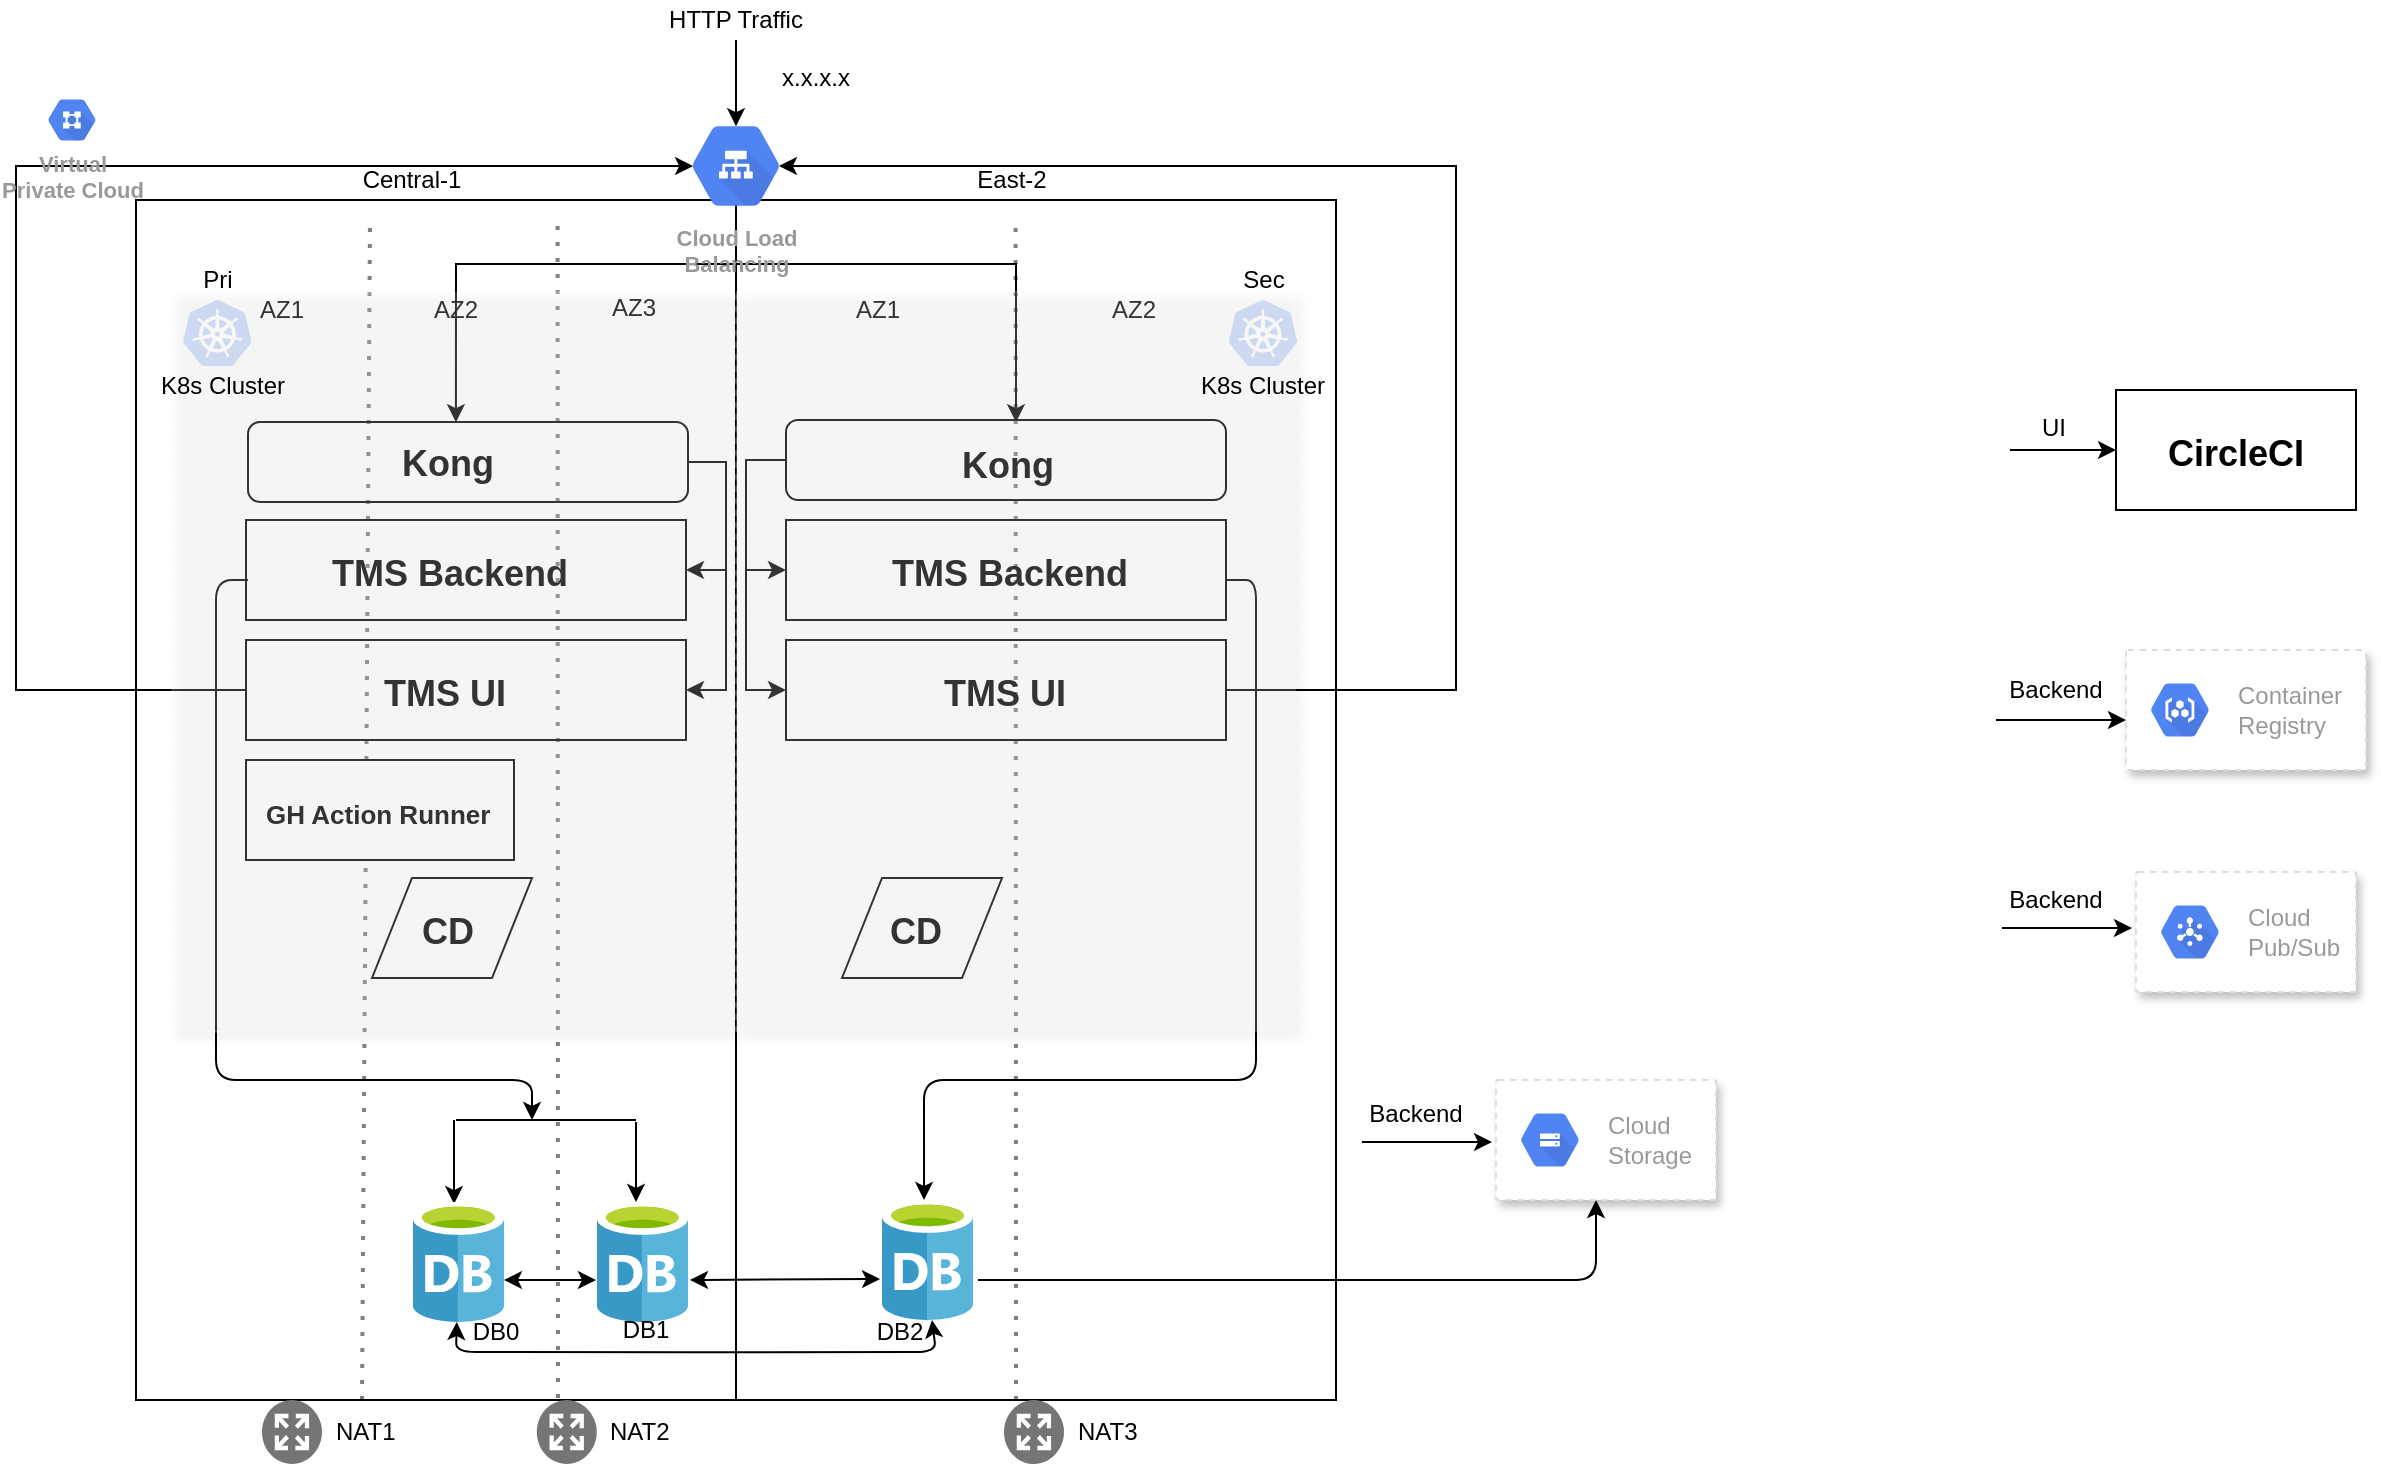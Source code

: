 <mxfile version="13.9.4" type="google"><diagram id="unWWLQJbOgs_ted9KeCs" name="Page-1"><mxGraphModel dx="2272" dy="805" grid="1" gridSize="10" guides="1" tooltips="1" connect="1" arrows="1" fold="1" page="1" pageScale="1" pageWidth="850" pageHeight="1100" background="none" math="0" shadow="0"><root><mxCell id="0"/><mxCell id="1" parent="0"/><mxCell id="0ici2T-T8hbPOh3R3yhG-1" value="" style="whiteSpace=wrap;html=1;aspect=fixed;" parent="1" vertex="1"><mxGeometry x="30" y="100" width="600" height="600" as="geometry"/></mxCell><mxCell id="0ici2T-T8hbPOh3R3yhG-3" value="" style="rounded=0;whiteSpace=wrap;html=1;" parent="1" vertex="1"><mxGeometry x="1020" y="195" width="120" height="60" as="geometry"/></mxCell><mxCell id="0ici2T-T8hbPOh3R3yhG-11" value="" style="endArrow=none;html=1;exitX=0.5;exitY=1;exitDx=0;exitDy=0;entryX=0.5;entryY=0.654;entryDx=0;entryDy=0;entryPerimeter=0;" parent="1" source="0ici2T-T8hbPOh3R3yhG-1" target="0ici2T-T8hbPOh3R3yhG-96" edge="1"><mxGeometry width="50" height="50" relative="1" as="geometry"><mxPoint x="395" y="388" as="sourcePoint"/><mxPoint x="330" y="140" as="targetPoint"/></mxGeometry></mxCell><mxCell id="0ici2T-T8hbPOh3R3yhG-13" value="" style="rounded=0;whiteSpace=wrap;html=1;" parent="1" vertex="1"><mxGeometry x="85" y="260" width="220" height="50" as="geometry"/></mxCell><mxCell id="Y5gCQ_FvY5m12GTD0ojZ-3" style="edgeStyle=orthogonalEdgeStyle;rounded=0;orthogonalLoop=1;jettySize=auto;html=1;entryX=0.175;entryY=0.5;entryDx=0;entryDy=0;entryPerimeter=0;exitX=0;exitY=0.5;exitDx=0;exitDy=0;" parent="1" source="0ici2T-T8hbPOh3R3yhG-14" target="0ici2T-T8hbPOh3R3yhG-96" edge="1"><mxGeometry relative="1" as="geometry"><Array as="points"><mxPoint x="-30" y="345"/><mxPoint x="-30" y="83"/></Array></mxGeometry></mxCell><mxCell id="0ici2T-T8hbPOh3R3yhG-14" value="" style="rounded=0;whiteSpace=wrap;html=1;" parent="1" vertex="1"><mxGeometry x="85" y="320" width="220" height="50" as="geometry"/></mxCell><mxCell id="Y5gCQ_FvY5m12GTD0ojZ-9" style="edgeStyle=orthogonalEdgeStyle;rounded=0;orthogonalLoop=1;jettySize=auto;html=1;entryX=1;entryY=0.5;entryDx=0;entryDy=0;" parent="1" source="0ici2T-T8hbPOh3R3yhG-20" target="0ici2T-T8hbPOh3R3yhG-14" edge="1"><mxGeometry relative="1" as="geometry"><Array as="points"><mxPoint x="325" y="231"/><mxPoint x="325" y="345"/></Array></mxGeometry></mxCell><mxCell id="Y5gCQ_FvY5m12GTD0ojZ-12" style="edgeStyle=orthogonalEdgeStyle;rounded=0;orthogonalLoop=1;jettySize=auto;html=1;entryX=1;entryY=0.5;entryDx=0;entryDy=0;" parent="1" source="0ici2T-T8hbPOh3R3yhG-20" target="0ici2T-T8hbPOh3R3yhG-13" edge="1"><mxGeometry relative="1" as="geometry"><Array as="points"><mxPoint x="325" y="231"/><mxPoint x="325" y="285"/></Array></mxGeometry></mxCell><mxCell id="0ici2T-T8hbPOh3R3yhG-20" value="" style="rounded=1;whiteSpace=wrap;html=1;" parent="1" vertex="1"><mxGeometry x="86" y="211" width="220" height="40" as="geometry"/></mxCell><mxCell id="0ici2T-T8hbPOh3R3yhG-39" value="&lt;h1&gt;&lt;font style=&quot;font-size: 18px&quot;&gt;TMS Backend&lt;/font&gt;&lt;/h1&gt;" style="text;html=1;strokeColor=none;fillColor=none;spacing=5;spacingTop=-20;whiteSpace=wrap;overflow=hidden;rounded=0;dashed=1;opacity=50;" parent="1" vertex="1"><mxGeometry x="123" y="265" width="130" height="40" as="geometry"/></mxCell><mxCell id="0ici2T-T8hbPOh3R3yhG-40" value="&lt;h1&gt;&lt;font style=&quot;font-size: 18px&quot;&gt;TMS UI&lt;/font&gt;&lt;/h1&gt;" style="text;html=1;strokeColor=none;fillColor=none;spacing=5;spacingTop=-20;whiteSpace=wrap;overflow=hidden;rounded=0;dashed=1;opacity=50;" parent="1" vertex="1"><mxGeometry x="148.5" y="325" width="79" height="40" as="geometry"/></mxCell><mxCell id="0ici2T-T8hbPOh3R3yhG-47" value="&lt;h1&gt;&lt;font style=&quot;font-size: 18px&quot;&gt;Kong&lt;/font&gt;&lt;/h1&gt;" style="text;html=1;strokeColor=none;fillColor=none;spacing=5;spacingTop=-20;whiteSpace=wrap;overflow=hidden;rounded=0;dashed=1;opacity=50;" parent="1" vertex="1"><mxGeometry x="158" y="210" width="60" height="40" as="geometry"/></mxCell><mxCell id="0ici2T-T8hbPOh3R3yhG-59" value="&lt;h1&gt;&lt;font style=&quot;font-size: 18px&quot;&gt;CircleCI&lt;/font&gt;&lt;/h1&gt;" style="text;html=1;strokeColor=none;fillColor=none;spacing=5;spacingTop=-20;whiteSpace=wrap;overflow=hidden;rounded=0;dashed=1;opacity=50;" parent="1" vertex="1"><mxGeometry x="1040.5" y="205" width="79" height="40" as="geometry"/></mxCell><mxCell id="0ici2T-T8hbPOh3R3yhG-73" value="Central-1&lt;span style=&quot;color: rgba(0 , 0 , 0 , 0) ; font-family: monospace ; font-size: 0px&quot;&gt;%3CmxGraphModel%3E%3Croot%3E%3CmxCell%20id%3D%220%22%2F%3E%3CmxCell%20id%3D%221%22%20parent%3D%220%22%2F%3E%3CmxCell%20id%3D%222%22%20value%3D%22K8s%20Cluster%22%20style%3D%22text%3Bhtml%3D1%3BstrokeColor%3Dnone%3BfillColor%3Dnone%3Balign%3Dcenter%3BverticalAlign%3Dmiddle%3BwhiteSpace%3Dwrap%3Brounded%3D0%3Bdashed%3D1%3Bopacity%3D50%3B%22%20vertex%3D%221%22%20parent%3D%221%22%3E%3CmxGeometry%20x%3D%22286%22%20y%3D%22490%22%20width%3D%22104%22%20height%3D%2220%22%20as%3D%22geometry%22%2F%3E%3C%2FmxCell%3E%3C%2Froot%3E%3C%2FmxGraphModel%3E&lt;/span&gt;&lt;span style=&quot;color: rgba(0 , 0 , 0 , 0) ; font-family: monospace ; font-size: 0px&quot;&gt;%3CmxGraphModel%3E%3Croot%3E%3CmxCell%20id%3D%220%22%2F%3E%3CmxCell%20id%3D%221%22%20parent%3D%220%22%2F%3E%3CmxCell%20id%3D%222%22%20value%3D%22K8s%20Cluster%22%20style%3D%22text%3Bhtml%3D1%3BstrokeColor%3Dnone%3BfillColor%3Dnone%3Balign%3Dcenter%3BverticalAlign%3Dmiddle%3BwhiteSpace%3Dwrap%3Brounded%3D0%3Bdashed%3D1%3Bopacity%3D50%3B%22%20vertex%3D%221%22%20parent%3D%221%22%3E%3CmxGeometry%20x%3D%22286%22%20y%3D%22490%22%20width%3D%22104%22%20height%3D%2220%22%20as%3D%22geometry%22%2F%3E%3C%2FmxCell%3E%3C%2Froot%3E%3C%2FmxGraphModel%3E&lt;/span&gt;&lt;span style=&quot;color: rgba(0 , 0 , 0 , 0) ; font-family: monospace ; font-size: 0px&quot;&gt;%3CmxGraphModel%3E%3Croot%3E%3CmxCell%20id%3D%220%22%2F%3E%3CmxCell%20id%3D%221%22%20parent%3D%220%22%2F%3E%3CmxCell%20id%3D%222%22%20value%3D%22K8s%20Cluster%22%20style%3D%22text%3Bhtml%3D1%3BstrokeColor%3Dnone%3BfillColor%3Dnone%3Balign%3Dcenter%3BverticalAlign%3Dmiddle%3BwhiteSpace%3Dwrap%3Brounded%3D0%3Bdashed%3D1%3Bopacity%3D50%3B%22%20vertex%3D%221%22%20parent%3D%221%22%3E%3CmxGeometry%20x%3D%22286%22%20y%3D%22490%22%20width%3D%22104%22%20height%3D%2220%22%20as%3D%22geometry%22%2F%3E%3C%2FmxCell%3E%3C%2Froot%3E%3C%2FmxGraphModel%3E&lt;/span&gt;" style="text;html=1;strokeColor=none;fillColor=none;align=center;verticalAlign=middle;whiteSpace=wrap;rounded=0;dashed=1;opacity=50;" parent="1" vertex="1"><mxGeometry x="116" y="80" width="104" height="20" as="geometry"/></mxCell><mxCell id="0ici2T-T8hbPOh3R3yhG-74" value="East-2" style="text;html=1;strokeColor=none;fillColor=none;align=center;verticalAlign=middle;whiteSpace=wrap;rounded=0;dashed=1;opacity=50;" parent="1" vertex="1"><mxGeometry x="416" y="80" width="104" height="20" as="geometry"/></mxCell><mxCell id="0ici2T-T8hbPOh3R3yhG-75" value="" style="endArrow=classic;startArrow=classic;html=1;" parent="1" edge="1"><mxGeometry width="50" height="50" relative="1" as="geometry"><mxPoint x="214" y="640" as="sourcePoint"/><mxPoint x="260" y="640" as="targetPoint"/><Array as="points"><mxPoint x="260" y="640"/></Array></mxGeometry></mxCell><mxCell id="0ici2T-T8hbPOh3R3yhG-76" value="" style="endArrow=classic;startArrow=classic;html=1;" parent="1" edge="1"><mxGeometry width="50" height="50" relative="1" as="geometry"><mxPoint x="307" y="640" as="sourcePoint"/><mxPoint x="402" y="639.5" as="targetPoint"/><Array as="points"><mxPoint x="402" y="639.5"/></Array></mxGeometry></mxCell><mxCell id="0ici2T-T8hbPOh3R3yhG-77" value="" style="endArrow=classic;startArrow=classic;html=1;entryX=0.548;entryY=1;entryDx=0;entryDy=0;entryPerimeter=0;" parent="1" source="0ici2T-T8hbPOh3R3yhG-143" target="0ici2T-T8hbPOh3R3yhG-137" edge="1"><mxGeometry width="50" height="50" relative="1" as="geometry"><mxPoint x="190" y="664" as="sourcePoint"/><mxPoint x="448.2" y="656" as="targetPoint"/><Array as="points"><mxPoint x="190" y="676"/><mxPoint x="317" y="676.1"/><mxPoint x="430" y="676"/></Array></mxGeometry></mxCell><mxCell id="0ici2T-T8hbPOh3R3yhG-79" value="" style="endArrow=classic;html=1;entryX=0.5;entryY=1;entryDx=0;entryDy=0;" parent="1" edge="1"><mxGeometry width="50" height="50" relative="1" as="geometry"><mxPoint x="451" y="640" as="sourcePoint"/><mxPoint x="760" y="600" as="targetPoint"/><Array as="points"><mxPoint x="760" y="640"/></Array></mxGeometry></mxCell><mxCell id="0ici2T-T8hbPOh3R3yhG-81" value="" style="endArrow=none;html=1;" parent="1" edge="1"><mxGeometry width="50" height="50" relative="1" as="geometry"><mxPoint x="190" y="560" as="sourcePoint"/><mxPoint x="280" y="560" as="targetPoint"/></mxGeometry></mxCell><mxCell id="0ici2T-T8hbPOh3R3yhG-82" value="" style="endArrow=classic;html=1;entryX=0.452;entryY=0.017;entryDx=0;entryDy=0;entryPerimeter=0;" parent="1" target="0ici2T-T8hbPOh3R3yhG-143" edge="1"><mxGeometry width="50" height="50" relative="1" as="geometry"><mxPoint x="189" y="560" as="sourcePoint"/><mxPoint x="157.646" y="598" as="targetPoint"/></mxGeometry></mxCell><mxCell id="0ici2T-T8hbPOh3R3yhG-83" value="" style="endArrow=classic;html=1;" parent="1" edge="1"><mxGeometry width="50" height="50" relative="1" as="geometry"><mxPoint x="280" y="561" as="sourcePoint"/><mxPoint x="280" y="601" as="targetPoint"/></mxGeometry></mxCell><mxCell id="0ici2T-T8hbPOh3R3yhG-84" value="" style="endArrow=classic;html=1;" parent="1" edge="1"><mxGeometry width="50" height="50" relative="1" as="geometry"><mxPoint x="86" y="290" as="sourcePoint"/><mxPoint x="228" y="560" as="targetPoint"/><Array as="points"><mxPoint x="70" y="290"/><mxPoint x="70" y="540"/><mxPoint x="228" y="540"/></Array></mxGeometry></mxCell><mxCell id="0ici2T-T8hbPOh3R3yhG-85" value="" style="endArrow=classic;html=1;entryX=0.461;entryY=0;entryDx=0;entryDy=0;entryPerimeter=0;" parent="1" target="0ici2T-T8hbPOh3R3yhG-137" edge="1"><mxGeometry width="50" height="50" relative="1" as="geometry"><mxPoint x="580" y="290" as="sourcePoint"/><mxPoint x="424" y="590" as="targetPoint"/><Array as="points"><mxPoint x="570" y="290"/><mxPoint x="590" y="290"/><mxPoint x="590" y="540"/><mxPoint x="424" y="540"/></Array></mxGeometry></mxCell><mxCell id="Y5gCQ_FvY5m12GTD0ojZ-1" style="edgeStyle=orthogonalEdgeStyle;rounded=0;orthogonalLoop=1;jettySize=auto;html=1;entryX=0.507;entryY=0.176;entryDx=0;entryDy=0;entryPerimeter=0;" parent="1" source="0ici2T-T8hbPOh3R3yhG-96" target="0ici2T-T8hbPOh3R3yhG-197" edge="1"><mxGeometry relative="1" as="geometry"><Array as="points"><mxPoint x="330" y="132"/><mxPoint x="190" y="132"/></Array></mxGeometry></mxCell><mxCell id="Y5gCQ_FvY5m12GTD0ojZ-2" style="edgeStyle=orthogonalEdgeStyle;rounded=0;orthogonalLoop=1;jettySize=auto;html=1;entryX=0.5;entryY=0.176;entryDx=0;entryDy=0;entryPerimeter=0;" parent="1" source="0ici2T-T8hbPOh3R3yhG-96" target="0ici2T-T8hbPOh3R3yhG-198" edge="1"><mxGeometry relative="1" as="geometry"><Array as="points"><mxPoint x="330" y="132"/><mxPoint x="470" y="132"/></Array></mxGeometry></mxCell><mxCell id="0ici2T-T8hbPOh3R3yhG-96" value="Cloud Load&#10;Balancing" style="html=1;fillColor=#5184F3;strokeColor=none;verticalAlign=top;labelPosition=center;verticalLabelPosition=bottom;align=center;spacingTop=-6;fontSize=11;fontStyle=1;fontColor=#999999;shape=mxgraph.gcp2.hexIcon;prIcon=cloud_load_balancing;dashed=1;" parent="1" vertex="1"><mxGeometry x="297" y="53.75" width="66" height="58.5" as="geometry"/></mxCell><mxCell id="0ici2T-T8hbPOh3R3yhG-99" value="Virtual&#10;Private Cloud" style="html=1;fillColor=#5184F3;strokeColor=none;verticalAlign=top;labelPosition=center;verticalLabelPosition=bottom;align=center;spacingTop=-6;fontSize=11;fontStyle=1;fontColor=#999999;shape=mxgraph.gcp2.hexIcon;prIcon=virtual_private_cloud;dashed=1;" parent="1" vertex="1"><mxGeometry x="-20" y="45" width="36" height="30" as="geometry"/></mxCell><mxCell id="0ici2T-T8hbPOh3R3yhG-111" value="NAT2" style="dashed=0;connectable=0;html=1;fillColor=#757575;strokeColor=none;shape=mxgraph.gcp2.nat;part=1;labelPosition=right;verticalLabelPosition=middle;align=left;verticalAlign=middle;spacingLeft=5;fontSize=12;" parent="1" vertex="1"><mxGeometry x="230.4" y="700" width="30" height="32" as="geometry"/></mxCell><mxCell id="0ici2T-T8hbPOh3R3yhG-112" value="NAT3" style="dashed=0;connectable=0;html=1;fillColor=#757575;strokeColor=none;shape=mxgraph.gcp2.nat;part=1;labelPosition=right;verticalLabelPosition=middle;align=left;verticalAlign=middle;spacingLeft=5;fontSize=12;" parent="1" vertex="1"><mxGeometry x="464" y="700" width="30" height="32" as="geometry"/></mxCell><mxCell id="0ici2T-T8hbPOh3R3yhG-115" value="" style="group" parent="1" vertex="1" connectable="0"><mxGeometry x="138" y="440" width="80" height="50" as="geometry"/></mxCell><mxCell id="0ici2T-T8hbPOh3R3yhG-157" value="" style="group" parent="0ici2T-T8hbPOh3R3yhG-115" vertex="1" connectable="0"><mxGeometry x="10" y="-1" width="80" height="50" as="geometry"/></mxCell><mxCell id="0ici2T-T8hbPOh3R3yhG-18" value="" style="shape=parallelogram;perimeter=parallelogramPerimeter;whiteSpace=wrap;html=1;fixedSize=1;" parent="0ici2T-T8hbPOh3R3yhG-157" vertex="1"><mxGeometry width="80" height="50" as="geometry"/></mxCell><mxCell id="0ici2T-T8hbPOh3R3yhG-44" value="&lt;h1&gt;&lt;font style=&quot;font-size: 18px&quot;&gt;CD&lt;/font&gt;&lt;/h1&gt;" style="text;html=1;strokeColor=none;fillColor=none;spacing=5;spacingTop=-20;whiteSpace=wrap;overflow=hidden;rounded=0;dashed=1;opacity=50;" parent="0ici2T-T8hbPOh3R3yhG-157" vertex="1"><mxGeometry x="20" y="5" width="40" height="40" as="geometry"/></mxCell><mxCell id="0ici2T-T8hbPOh3R3yhG-116" value="" style="group" parent="1" vertex="1" connectable="0"><mxGeometry x="460" y="440" width="80" height="50" as="geometry"/></mxCell><mxCell id="0ici2T-T8hbPOh3R3yhG-118" value="" style="group" parent="0ici2T-T8hbPOh3R3yhG-116" vertex="1" connectable="0"><mxGeometry x="-35" width="80" height="50" as="geometry"/></mxCell><mxCell id="0ici2T-T8hbPOh3R3yhG-148" value="" style="group" parent="0ici2T-T8hbPOh3R3yhG-118" vertex="1" connectable="0"><mxGeometry x="-32" width="80" height="50" as="geometry"/></mxCell><mxCell id="0ici2T-T8hbPOh3R3yhG-185" value="" style="group" parent="0ici2T-T8hbPOh3R3yhG-148" vertex="1" connectable="0"><mxGeometry x="-10" y="-1" width="80" height="50" as="geometry"/></mxCell><mxCell id="0ici2T-T8hbPOh3R3yhG-19" value="" style="shape=parallelogram;perimeter=parallelogramPerimeter;whiteSpace=wrap;html=1;fixedSize=1;" parent="0ici2T-T8hbPOh3R3yhG-185" vertex="1"><mxGeometry width="80" height="50" as="geometry"/></mxCell><mxCell id="0ici2T-T8hbPOh3R3yhG-45" value="&lt;h1&gt;&lt;font style=&quot;font-size: 18px&quot;&gt;CD&lt;/font&gt;&lt;/h1&gt;" style="text;html=1;strokeColor=none;fillColor=none;spacing=5;spacingTop=-20;whiteSpace=wrap;overflow=hidden;rounded=0;dashed=1;opacity=50;" parent="0ici2T-T8hbPOh3R3yhG-185" vertex="1"><mxGeometry x="19" y="5" width="40" height="40" as="geometry"/></mxCell><mxCell id="0ici2T-T8hbPOh3R3yhG-124" value="" style="strokeColor=#dddddd;shadow=1;strokeWidth=1;rounded=1;absoluteArcSize=1;arcSize=2;dashed=1;gradientColor=none;" parent="1" vertex="1"><mxGeometry x="710" y="540" width="110" height="60" as="geometry"/></mxCell><mxCell id="0ici2T-T8hbPOh3R3yhG-125" value="Cloud&#10;Storage" style="dashed=0;connectable=0;html=1;fillColor=#5184F3;strokeColor=none;shape=mxgraph.gcp2.hexIcon;prIcon=cloud_storage;part=1;labelPosition=right;verticalLabelPosition=middle;align=left;verticalAlign=middle;spacingLeft=5;fontColor=#999999;fontSize=12;" parent="0ici2T-T8hbPOh3R3yhG-124" vertex="1"><mxGeometry y="0.5" width="44" height="39" relative="1" as="geometry"><mxPoint x="5" y="-19.5" as="offset"/></mxGeometry></mxCell><mxCell id="0ici2T-T8hbPOh3R3yhG-126" value="" style="strokeColor=#dddddd;shadow=1;strokeWidth=1;rounded=1;absoluteArcSize=1;arcSize=2;dashed=1;gradientColor=none;" parent="1" vertex="1"><mxGeometry x="1030" y="436" width="110" height="60" as="geometry"/></mxCell><mxCell id="0ici2T-T8hbPOh3R3yhG-127" value="Cloud&#10;Pub/Sub" style="dashed=0;connectable=0;html=1;fillColor=#5184F3;strokeColor=none;shape=mxgraph.gcp2.hexIcon;prIcon=cloud_pubsub;part=1;labelPosition=right;verticalLabelPosition=middle;align=left;verticalAlign=middle;spacingLeft=5;fontColor=#999999;fontSize=12;" parent="0ici2T-T8hbPOh3R3yhG-126" vertex="1"><mxGeometry y="0.5" width="44" height="39" relative="1" as="geometry"><mxPoint x="5" y="-19.5" as="offset"/></mxGeometry></mxCell><mxCell id="0ici2T-T8hbPOh3R3yhG-128" value="" style="strokeColor=#dddddd;shadow=1;strokeWidth=1;rounded=1;absoluteArcSize=1;arcSize=2;dashed=1;gradientColor=none;" parent="1" vertex="1"><mxGeometry x="1025" y="325" width="120" height="60" as="geometry"/></mxCell><mxCell id="0ici2T-T8hbPOh3R3yhG-129" value="Container&#10;Registry" style="dashed=0;connectable=0;html=1;fillColor=#5184F3;strokeColor=none;shape=mxgraph.gcp2.hexIcon;prIcon=container_registry;part=1;labelPosition=right;verticalLabelPosition=middle;align=left;verticalAlign=middle;spacingLeft=5;fontColor=#999999;fontSize=12;" parent="0ici2T-T8hbPOh3R3yhG-128" vertex="1"><mxGeometry y="0.5" width="44" height="39" relative="1" as="geometry"><mxPoint x="5" y="-19.5" as="offset"/></mxGeometry></mxCell><mxCell id="0ici2T-T8hbPOh3R3yhG-130" value="" style="shape=image;html=1;verticalAlign=top;verticalLabelPosition=bottom;labelBackgroundColor=#ffffff;imageAspect=0;aspect=fixed;image=https://cdn2.iconfinder.com/data/icons/social-icons-33/128/Github-128.png;dashed=1;strokeColor=#FFFFFF;gradientColor=none;imageBackground=#ffffff;" parent="1" vertex="1"><mxGeometry x="1040.5" y="75" width="74" height="74" as="geometry"/></mxCell><mxCell id="0ici2T-T8hbPOh3R3yhG-137" value="" style="aspect=fixed;html=1;points=[];align=center;image;fontSize=12;image=img/lib/mscae/Database_General.svg;dashed=1;strokeColor=#FFFFFF;gradientColor=none;" parent="1" vertex="1"><mxGeometry x="403" y="600" width="45.6" height="60" as="geometry"/></mxCell><mxCell id="0ici2T-T8hbPOh3R3yhG-139" value="" style="aspect=fixed;html=1;points=[];align=center;image;fontSize=12;image=img/lib/mscae/Database_General.svg;dashed=1;strokeColor=#FFFFFF;gradientColor=none;" parent="1" vertex="1"><mxGeometry x="260.4" y="601" width="45.6" height="60" as="geometry"/></mxCell><mxCell id="0ici2T-T8hbPOh3R3yhG-143" value="" style="aspect=fixed;html=1;points=[];align=center;image;fontSize=12;image=img/lib/mscae/Database_General.svg;dashed=1;strokeColor=#FFFFFF;gradientColor=none;" parent="1" vertex="1"><mxGeometry x="168.4" y="601" width="45.6" height="60" as="geometry"/></mxCell><mxCell id="0ici2T-T8hbPOh3R3yhG-145" value="" style="endArrow=none;dashed=1;html=1;dashPattern=1 3;strokeWidth=2;exitX=0.16;exitY=1;exitDx=0;exitDy=0;exitPerimeter=0;opacity=50;" parent="1" edge="1"><mxGeometry width="50" height="50" relative="1" as="geometry"><mxPoint x="143" y="700" as="sourcePoint"/><mxPoint x="147" y="110" as="targetPoint"/></mxGeometry></mxCell><mxCell id="0ici2T-T8hbPOh3R3yhG-146" value="" style="endArrow=none;dashed=1;html=1;dashPattern=1 3;strokeWidth=2;entryX=0.338;entryY=0.017;entryDx=0;entryDy=0;exitX=0.16;exitY=1;exitDx=0;exitDy=0;exitPerimeter=0;opacity=50;entryPerimeter=0;" parent="1" edge="1"><mxGeometry width="50" height="50" relative="1" as="geometry"><mxPoint x="241" y="699" as="sourcePoint"/><mxPoint x="240.8" y="110.2" as="targetPoint"/></mxGeometry></mxCell><mxCell id="0ici2T-T8hbPOh3R3yhG-149" value="AZ1" style="text;html=1;strokeColor=none;fillColor=none;align=center;verticalAlign=middle;whiteSpace=wrap;rounded=0;dashed=1;" parent="1" vertex="1"><mxGeometry x="83" y="145" width="40" height="20" as="geometry"/></mxCell><mxCell id="0ici2T-T8hbPOh3R3yhG-150" value="AZ2&lt;span style=&quot;color: rgba(0 , 0 , 0 , 0) ; font-family: monospace ; font-size: 0px&quot;&gt;%3CmxGraphModel%3E%3Croot%3E%3CmxCell%20id%3D%220%22%2F%3E%3CmxCell%20id%3D%221%22%20parent%3D%220%22%2F%3E%3CmxCell%20id%3D%222%22%20value%3D%22AZ1%22%20style%3D%22text%3Bhtml%3D1%3BstrokeColor%3Dnone%3BfillColor%3Dnone%3Balign%3Dcenter%3BverticalAlign%3Dmiddle%3BwhiteSpace%3Dwrap%3Brounded%3D0%3Bdashed%3D1%3B%22%20vertex%3D%221%22%20parent%3D%221%22%3E%3CmxGeometry%20x%3D%2253%22%20y%3D%22144%22%20width%3D%2240%22%20height%3D%2220%22%20as%3D%22geometry%22%2F%3E%3C%2FmxCell%3E%3C%2Froot%3E%3C%2FmxGraphModel%3E&lt;/span&gt;" style="text;html=1;strokeColor=none;fillColor=none;align=center;verticalAlign=middle;whiteSpace=wrap;rounded=0;dashed=1;" parent="1" vertex="1"><mxGeometry x="170" y="145" width="40" height="20" as="geometry"/></mxCell><mxCell id="0ici2T-T8hbPOh3R3yhG-151" value="AZ3&lt;span style=&quot;color: rgba(0 , 0 , 0 , 0) ; font-family: monospace ; font-size: 0px&quot;&gt;3CmxGraphModel%3E%3Croot%3E%3CmxCell%20id%3D%220%22%2F%3E%3CmxCell%20id%3D%221%22%20parent%3D%220%22%2F%3E%3CmxCell%20id%3D%222%22%20value%3D%22AZ1%22%20style%3D%22text%3Bhtml%3D1%3BstrokeColor%3Dnone%3BfillColor%3Dnone%3Balign%3Dcenter%3BverticalAlign%3Dmiddle%3BwhiteSpace%3Dwrap%3Brounded%3D0%3Bdashed%3D1%3B%22%20vertex%3D%221%22%20parent%3D%221%22%3E%3CmxGeometry%20x%3D%2253%22%20y%3D%22144%22%20width%3D%2240%22%20height%3D%2220%22%20as%3D%22geometry%22%2F%3E%3C%2FmxCell%3E%3C%2Froot%3E%3C%2FmxGraphModel%33&lt;/span&gt;" style="text;html=1;strokeColor=none;fillColor=none;align=center;verticalAlign=middle;whiteSpace=wrap;rounded=0;dashed=1;" parent="1" vertex="1"><mxGeometry x="259" y="144" width="40" height="20" as="geometry"/></mxCell><mxCell id="0ici2T-T8hbPOh3R3yhG-152" value="AZ1&lt;span style=&quot;color: rgba(0 , 0 , 0 , 0) ; font-family: monospace ; font-size: 0px&quot;&gt;3CmxGraphModel%3E%3Croot%3E%3CmxCell%20id%3D%220%22%2F%3E%3CmxCell%20id%3D%221%22%20parent%3D%220%22%2F%3E%3CmxCell%20id%3D%222%22%20value%3D%22AZ1%22%20style%3D%22text%3Bhtml%3D1%3BstrokeColor%3Dnone%3BfillColor%3Dnone%3Balign%3Dcenter%3BverticalAlign%3Dmiddle%3BwhiteSpace%3Dwrap%3Brounded%3D0%3Bdashed%3D1%3B%22%20vertex%3D%221%22%20parent%3D%221%22%3E%3CmxGeometry%20x%3D%2253%22%20y%3D%22144%22%20width%3D%2240%22%20height%3D%2220%22%20as%3D%22geometry%22%2F%3E%3C%2FmxCell%3E%3C%2Froot%3E%3C%2FmxGraphMode&lt;/span&gt;" style="text;html=1;strokeColor=none;fillColor=none;align=center;verticalAlign=middle;whiteSpace=wrap;rounded=0;dashed=1;" parent="1" vertex="1"><mxGeometry x="381" y="145" width="40" height="20" as="geometry"/></mxCell><mxCell id="0ici2T-T8hbPOh3R3yhG-153" value="AZ2&lt;span style=&quot;color: rgba(0 , 0 , 0 , 0) ; font-family: monospace ; font-size: 0px&quot;&gt;3CmxGraphModel%3E%3Croot%3E%3CmxCell%20id%3D%220%22%2F%3E%3CmxCell%20id%3D%221%22%20parent%3D%220%22%2F%3E%3CmxCell%20id%3D%222%22%20value%3D%22AZ1%22%20style%3D%22text%3Bhtml%3D1%3BstrokeColor%3Dnone%3BfillColor%3Dnone%3Balign%3Dcenter%3BverticalAlign%3Dmiddle%3BwhiteSpace%3Dwrap%3Brounded%3D0%3Bdashed%3D1%3B%22%20vertex%3D%221%22%20parent%3D%221%22%3E%3CmxGeometry%20x%3D%2253%22%20y%3D%22144%22%20width%3D%2240%22%20height%3D%2220%22%20as%3D%22geometry%22%2F%3E%3C%2FmxCell%3E%3C%2Froot%3E%3C%2FmxGraphModel%33&lt;/span&gt;" style="text;html=1;strokeColor=none;fillColor=none;align=center;verticalAlign=middle;whiteSpace=wrap;rounded=0;dashed=1;" parent="1" vertex="1"><mxGeometry x="508.6" y="145" width="40" height="20" as="geometry"/></mxCell><mxCell id="0ici2T-T8hbPOh3R3yhG-154" value="NAT1" style="dashed=0;connectable=0;html=1;fillColor=#757575;strokeColor=none;shape=mxgraph.gcp2.nat;part=1;labelPosition=right;verticalLabelPosition=middle;align=left;verticalAlign=middle;spacingLeft=5;fontSize=12;" parent="1" vertex="1"><mxGeometry x="93" y="700" width="30" height="32" as="geometry"/></mxCell><mxCell id="0ici2T-T8hbPOh3R3yhG-155" value="" style="group" parent="1" vertex="1" connectable="0"><mxGeometry x="85" y="380" width="134" height="50" as="geometry"/></mxCell><mxCell id="0ici2T-T8hbPOh3R3yhG-17" value="" style="rounded=0;whiteSpace=wrap;html=1;" parent="0ici2T-T8hbPOh3R3yhG-155" vertex="1"><mxGeometry width="134" height="50" as="geometry"/></mxCell><mxCell id="0ici2T-T8hbPOh3R3yhG-43" value="&lt;h1&gt;&lt;font style=&quot;font-size: 13px&quot;&gt;GH Action Runner&lt;/font&gt;&lt;/h1&gt;" style="text;html=1;strokeColor=none;fillColor=none;spacing=5;spacingTop=-20;whiteSpace=wrap;overflow=hidden;rounded=0;dashed=1;opacity=50;" parent="0ici2T-T8hbPOh3R3yhG-155" vertex="1"><mxGeometry x="5" y="4" width="130" height="30" as="geometry"/></mxCell><mxCell id="Y5gCQ_FvY5m12GTD0ojZ-10" style="edgeStyle=orthogonalEdgeStyle;rounded=0;orthogonalLoop=1;jettySize=auto;html=1;entryX=0;entryY=0.5;entryDx=0;entryDy=0;" parent="1" source="0ici2T-T8hbPOh3R3yhG-158" target="0ici2T-T8hbPOh3R3yhG-159" edge="1"><mxGeometry relative="1" as="geometry"><Array as="points"><mxPoint x="335" y="230"/><mxPoint x="335" y="285"/></Array></mxGeometry></mxCell><mxCell id="Y5gCQ_FvY5m12GTD0ojZ-11" style="edgeStyle=orthogonalEdgeStyle;rounded=0;orthogonalLoop=1;jettySize=auto;html=1;entryX=0;entryY=0.5;entryDx=0;entryDy=0;" parent="1" source="0ici2T-T8hbPOh3R3yhG-158" target="0ici2T-T8hbPOh3R3yhG-160" edge="1"><mxGeometry relative="1" as="geometry"><Array as="points"><mxPoint x="335" y="230"/><mxPoint x="335" y="345"/></Array></mxGeometry></mxCell><mxCell id="0ici2T-T8hbPOh3R3yhG-158" value="" style="rounded=1;whiteSpace=wrap;html=1;" parent="1" vertex="1"><mxGeometry x="355" y="210" width="220" height="40" as="geometry"/></mxCell><mxCell id="0ici2T-T8hbPOh3R3yhG-159" value="" style="rounded=0;whiteSpace=wrap;html=1;" parent="1" vertex="1"><mxGeometry x="355" y="260" width="220" height="50" as="geometry"/></mxCell><mxCell id="Y5gCQ_FvY5m12GTD0ojZ-5" style="edgeStyle=orthogonalEdgeStyle;rounded=0;orthogonalLoop=1;jettySize=auto;html=1;exitX=1;exitY=0.5;exitDx=0;exitDy=0;entryX=0.825;entryY=0.5;entryDx=0;entryDy=0;entryPerimeter=0;" parent="1" source="0ici2T-T8hbPOh3R3yhG-160" target="0ici2T-T8hbPOh3R3yhG-96" edge="1"><mxGeometry relative="1" as="geometry"><mxPoint x="380" y="80" as="targetPoint"/><Array as="points"><mxPoint x="690" y="345"/><mxPoint x="690" y="83"/></Array></mxGeometry></mxCell><mxCell id="0ici2T-T8hbPOh3R3yhG-160" value="" style="rounded=0;whiteSpace=wrap;html=1;" parent="1" vertex="1"><mxGeometry x="355" y="320" width="220" height="50" as="geometry"/></mxCell><mxCell id="0ici2T-T8hbPOh3R3yhG-161" value="&lt;h1&gt;&lt;font style=&quot;font-size: 18px&quot;&gt;TMS Backend&lt;/font&gt;&lt;/h1&gt;" style="text;html=1;strokeColor=none;fillColor=none;spacing=5;spacingTop=-20;whiteSpace=wrap;overflow=hidden;rounded=0;dashed=1;opacity=50;" parent="1" vertex="1"><mxGeometry x="403" y="265" width="130" height="40" as="geometry"/></mxCell><mxCell id="0ici2T-T8hbPOh3R3yhG-162" value="&lt;h1&gt;&lt;font style=&quot;font-size: 18px&quot;&gt;Kong&lt;/font&gt;&lt;/h1&gt;" style="text;html=1;strokeColor=none;fillColor=none;spacing=5;spacingTop=-20;whiteSpace=wrap;overflow=hidden;rounded=0;dashed=1;opacity=50;" parent="1" vertex="1"><mxGeometry x="438" y="211" width="60" height="40" as="geometry"/></mxCell><mxCell id="0ici2T-T8hbPOh3R3yhG-163" value="&lt;h1&gt;&lt;font style=&quot;font-size: 18px&quot;&gt;TMS UI&lt;/font&gt;&lt;/h1&gt;" style="text;html=1;strokeColor=none;fillColor=none;spacing=5;spacingTop=-20;whiteSpace=wrap;overflow=hidden;rounded=0;dashed=1;opacity=50;" parent="1" vertex="1"><mxGeometry x="428.5" y="325" width="79" height="40" as="geometry"/></mxCell><mxCell id="0ici2T-T8hbPOh3R3yhG-170" value="" style="endArrow=none;dashed=1;html=1;dashPattern=1 3;strokeWidth=2;entryX=0.338;entryY=0.017;entryDx=0;entryDy=0;exitX=0.16;exitY=1;exitDx=0;exitDy=0;exitPerimeter=0;opacity=50;entryPerimeter=0;" parent="1" edge="1"><mxGeometry width="50" height="50" relative="1" as="geometry"><mxPoint x="470" y="700" as="sourcePoint"/><mxPoint x="469.8" y="111.2" as="targetPoint"/></mxGeometry></mxCell><mxCell id="0ici2T-T8hbPOh3R3yhG-183" value="" style="edgeStyle=orthogonalEdgeStyle;rounded=0;orthogonalLoop=1;jettySize=auto;html=1;entryX=0.5;entryY=0.16;entryDx=0;entryDy=0;entryPerimeter=0;" parent="1" source="0ici2T-T8hbPOh3R3yhG-182" target="0ici2T-T8hbPOh3R3yhG-96" edge="1"><mxGeometry relative="1" as="geometry"/></mxCell><mxCell id="0ici2T-T8hbPOh3R3yhG-182" value="HTTP Traffic" style="text;html=1;strokeColor=none;fillColor=none;align=center;verticalAlign=middle;whiteSpace=wrap;rounded=0;dashed=1;" parent="1" vertex="1"><mxGeometry x="295" width="70" height="20" as="geometry"/></mxCell><mxCell id="0ici2T-T8hbPOh3R3yhG-184" value="x.x.x.x" style="text;html=1;strokeColor=none;fillColor=none;align=center;verticalAlign=middle;whiteSpace=wrap;rounded=0;dashed=1;" parent="1" vertex="1"><mxGeometry x="350" y="29" width="40" height="20" as="geometry"/></mxCell><mxCell id="0ici2T-T8hbPOh3R3yhG-186" value="" style="endArrow=classic;html=1;" parent="1" edge="1"><mxGeometry width="50" height="50" relative="1" as="geometry"><mxPoint x="960" y="360" as="sourcePoint"/><mxPoint x="1025" y="360" as="targetPoint"/></mxGeometry></mxCell><mxCell id="0ici2T-T8hbPOh3R3yhG-190" value="" style="endArrow=classic;html=1;" parent="1" edge="1"><mxGeometry width="50" height="50" relative="1" as="geometry"><mxPoint x="963" y="464" as="sourcePoint"/><mxPoint x="1028" y="464" as="targetPoint"/></mxGeometry></mxCell><mxCell id="0ici2T-T8hbPOh3R3yhG-191" value="" style="endArrow=classic;html=1;" parent="1" edge="1"><mxGeometry width="50" height="50" relative="1" as="geometry"><mxPoint x="643" y="571" as="sourcePoint"/><mxPoint x="708" y="571" as="targetPoint"/></mxGeometry></mxCell><mxCell id="0ici2T-T8hbPOh3R3yhG-192" value="Backend" style="text;html=1;strokeColor=none;fillColor=none;align=center;verticalAlign=middle;whiteSpace=wrap;rounded=0;dashed=1;" parent="1" vertex="1"><mxGeometry x="970" y="335" width="40" height="20" as="geometry"/></mxCell><mxCell id="0ici2T-T8hbPOh3R3yhG-193" value="Backend" style="text;html=1;strokeColor=none;fillColor=none;align=center;verticalAlign=middle;whiteSpace=wrap;rounded=0;dashed=1;" parent="1" vertex="1"><mxGeometry x="970" y="440" width="40" height="20" as="geometry"/></mxCell><mxCell id="0ici2T-T8hbPOh3R3yhG-194" value="Backend" style="text;html=1;strokeColor=none;fillColor=none;align=center;verticalAlign=middle;whiteSpace=wrap;rounded=0;dashed=1;" parent="1" vertex="1"><mxGeometry x="650" y="547" width="40" height="20" as="geometry"/></mxCell><mxCell id="0ici2T-T8hbPOh3R3yhG-195" value="" style="endArrow=classic;html=1;" parent="1" edge="1"><mxGeometry width="50" height="50" relative="1" as="geometry"><mxPoint x="967" y="225" as="sourcePoint"/><mxPoint x="1020" y="225" as="targetPoint"/></mxGeometry></mxCell><mxCell id="0ici2T-T8hbPOh3R3yhG-196" value="UI" style="text;html=1;strokeColor=none;fillColor=none;align=center;verticalAlign=middle;whiteSpace=wrap;rounded=0;dashed=1;" parent="1" vertex="1"><mxGeometry x="969" y="204" width="40" height="20" as="geometry"/></mxCell><mxCell id="0ici2T-T8hbPOh3R3yhG-197" value="" style="rounded=0;whiteSpace=wrap;html=1;dashed=1;strokeColor=#FFFFFF;gradientColor=none;opacity=20;shadow=1;" parent="1" vertex="1"><mxGeometry x="48" y="146" width="280" height="370" as="geometry"/></mxCell><mxCell id="0ici2T-T8hbPOh3R3yhG-198" value="" style="rounded=0;whiteSpace=wrap;html=1;dashed=1;strokeColor=#FFFFFF;gradientColor=none;opacity=20;shadow=1;" parent="1" vertex="1"><mxGeometry x="330" y="146" width="280" height="370" as="geometry"/></mxCell><mxCell id="0ici2T-T8hbPOh3R3yhG-200" value="DB0" style="text;html=1;strokeColor=none;fillColor=none;align=center;verticalAlign=middle;whiteSpace=wrap;rounded=0;shadow=1;dashed=1;opacity=20;" parent="1" vertex="1"><mxGeometry x="190" y="656" width="40" height="20" as="geometry"/></mxCell><mxCell id="0ici2T-T8hbPOh3R3yhG-201" value="DB1" style="text;html=1;strokeColor=none;fillColor=none;align=center;verticalAlign=middle;whiteSpace=wrap;rounded=0;shadow=1;dashed=1;opacity=20;" parent="1" vertex="1"><mxGeometry x="265" y="655" width="40" height="20" as="geometry"/></mxCell><mxCell id="0ici2T-T8hbPOh3R3yhG-202" value="DB2" style="text;html=1;strokeColor=none;fillColor=none;align=center;verticalAlign=middle;whiteSpace=wrap;rounded=0;shadow=1;dashed=1;opacity=20;" parent="1" vertex="1"><mxGeometry x="392" y="656" width="40" height="20" as="geometry"/></mxCell><mxCell id="0ici2T-T8hbPOh3R3yhG-206" value="" style="group" parent="1" vertex="1" connectable="0"><mxGeometry x="40" y="130" width="67" height="73" as="geometry"/></mxCell><mxCell id="0ici2T-T8hbPOh3R3yhG-61" value="Pri" style="text;html=1;strokeColor=none;fillColor=none;align=center;verticalAlign=middle;whiteSpace=wrap;rounded=0;dashed=1;opacity=50;" parent="0ici2T-T8hbPOh3R3yhG-206" vertex="1"><mxGeometry x="10.69" width="40" height="20" as="geometry"/></mxCell><mxCell id="0ici2T-T8hbPOh3R3yhG-71" value="K8s Cluster" style="text;html=1;strokeColor=none;fillColor=none;align=center;verticalAlign=middle;whiteSpace=wrap;rounded=0;dashed=1;opacity=50;" parent="0ici2T-T8hbPOh3R3yhG-206" vertex="1"><mxGeometry y="53" width="67" height="20" as="geometry"/></mxCell><mxCell id="0ici2T-T8hbPOh3R3yhG-106" value="" style="aspect=fixed;html=1;points=[];align=center;image;fontSize=12;image=img/lib/mscae/Kubernetes.svg;dashed=1;strokeColor=#FFFFFF;gradientColor=none;opacity=20;" parent="0ici2T-T8hbPOh3R3yhG-206" vertex="1"><mxGeometry x="13.5" y="20" width="34.38" height="33" as="geometry"/></mxCell><mxCell id="0ici2T-T8hbPOh3R3yhG-207" value="" style="group" parent="1" vertex="1" connectable="0"><mxGeometry x="560" y="130" width="67" height="73" as="geometry"/></mxCell><mxCell id="0ici2T-T8hbPOh3R3yhG-62" value="Sec" style="text;html=1;strokeColor=none;fillColor=none;align=center;verticalAlign=middle;whiteSpace=wrap;rounded=0;dashed=1;opacity=50;" parent="0ici2T-T8hbPOh3R3yhG-207" vertex="1"><mxGeometry x="13.5" width="40" height="20" as="geometry"/></mxCell><mxCell id="0ici2T-T8hbPOh3R3yhG-204" value="" style="aspect=fixed;html=1;points=[];align=center;image;fontSize=12;image=img/lib/mscae/Kubernetes.svg;dashed=1;strokeColor=#FFFFFF;gradientColor=none;opacity=20;" parent="0ici2T-T8hbPOh3R3yhG-207" vertex="1"><mxGeometry x="16.31" y="20" width="34.38" height="33" as="geometry"/></mxCell><mxCell id="0ici2T-T8hbPOh3R3yhG-205" value="K8s Cluster" style="text;html=1;strokeColor=none;fillColor=none;align=center;verticalAlign=middle;whiteSpace=wrap;rounded=0;dashed=1;opacity=50;" parent="0ici2T-T8hbPOh3R3yhG-207" vertex="1"><mxGeometry y="53" width="67" height="20" as="geometry"/></mxCell></root></mxGraphModel></diagram></mxfile>